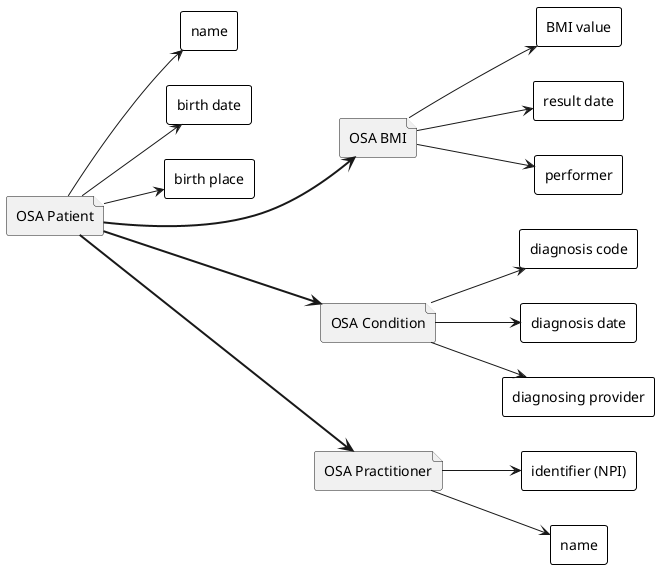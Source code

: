 @startuml
<style>
rectangle {
  BackGroundColor #fff
  LineThickness 1
  LineColor black
}
</style>

skinparam defaultFontName Arial

left to right direction


file patient as "OSA Patient"
rectangle name
rectangle birth_date as "birth date"
rectangle birth_place as "birth place"

file bmi as "OSA BMI"
rectangle bmi_value as "BMI value"
rectangle result_date as "result date"
rectangle performer as "performer"

file condition as "OSA Condition"
rectangle dx as "diagnosis code"
rectangle dx_date as "diagnosis date"
rectangle dx_provider as "diagnosing provider"

file practitioner as "OSA Practitioner"
rectangle identifier as "identifier (NPI)"
rectangle name2 as "name"

patient --> name
patient --> birth_date
patient --> birth_place

patient ==down=> bmi
bmi -down-> bmi_value
bmi -down-> result_date
bmi -down-> performer

patient ==down=> condition
condition -down-> dx
condition -down-> dx_date
condition -down-> dx_provider

patient ==down=> practitioner
practitioner -down-> identifier
practitioner -down-> name2

@enduml
